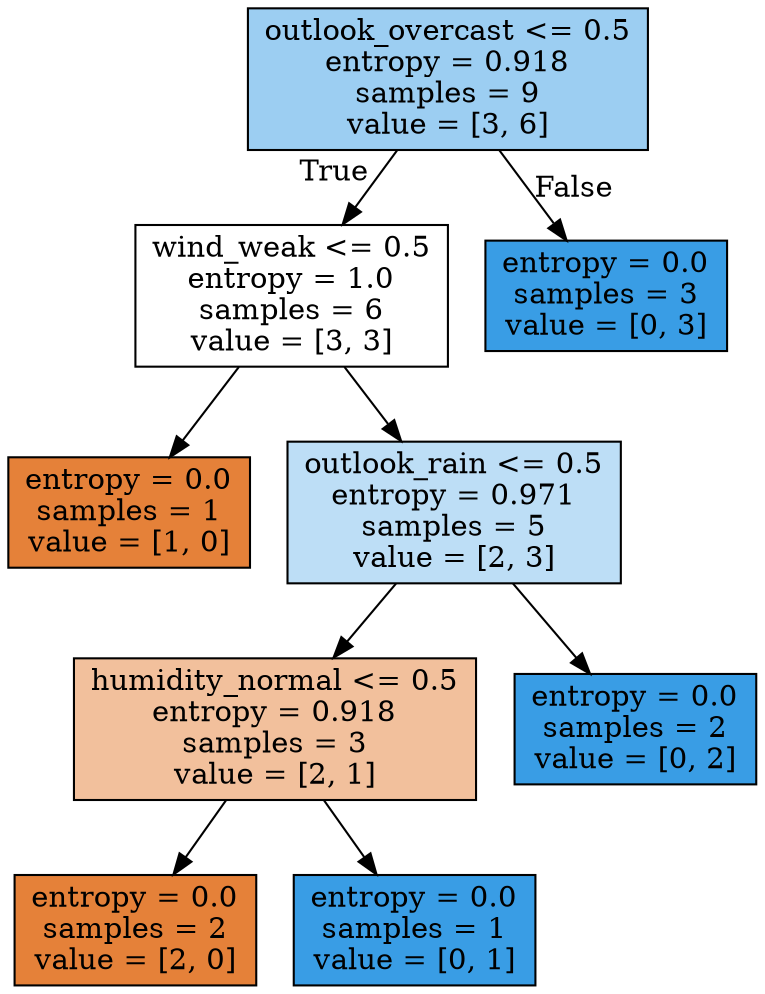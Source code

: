 digraph Tree {
node [shape=box, style="filled", color="black"] ;
0 [label="outlook_overcast <= 0.5\nentropy = 0.918\nsamples = 9\nvalue = [3, 6]", fillcolor="#399de57f"] ;
1 [label="wind_weak <= 0.5\nentropy = 1.0\nsamples = 6\nvalue = [3, 3]", fillcolor="#e5813900"] ;
0 -> 1 [labeldistance=2.5, labelangle=45, headlabel="True"] ;
2 [label="entropy = 0.0\nsamples = 1\nvalue = [1, 0]", fillcolor="#e58139ff"] ;
1 -> 2 ;
3 [label="outlook_rain <= 0.5\nentropy = 0.971\nsamples = 5\nvalue = [2, 3]", fillcolor="#399de555"] ;
1 -> 3 ;
4 [label="humidity_normal <= 0.5\nentropy = 0.918\nsamples = 3\nvalue = [2, 1]", fillcolor="#e581397f"] ;
3 -> 4 ;
5 [label="entropy = 0.0\nsamples = 2\nvalue = [2, 0]", fillcolor="#e58139ff"] ;
4 -> 5 ;
6 [label="entropy = 0.0\nsamples = 1\nvalue = [0, 1]", fillcolor="#399de5ff"] ;
4 -> 6 ;
7 [label="entropy = 0.0\nsamples = 2\nvalue = [0, 2]", fillcolor="#399de5ff"] ;
3 -> 7 ;
8 [label="entropy = 0.0\nsamples = 3\nvalue = [0, 3]", fillcolor="#399de5ff"] ;
0 -> 8 [labeldistance=2.5, labelangle=-45, headlabel="False"] ;
}